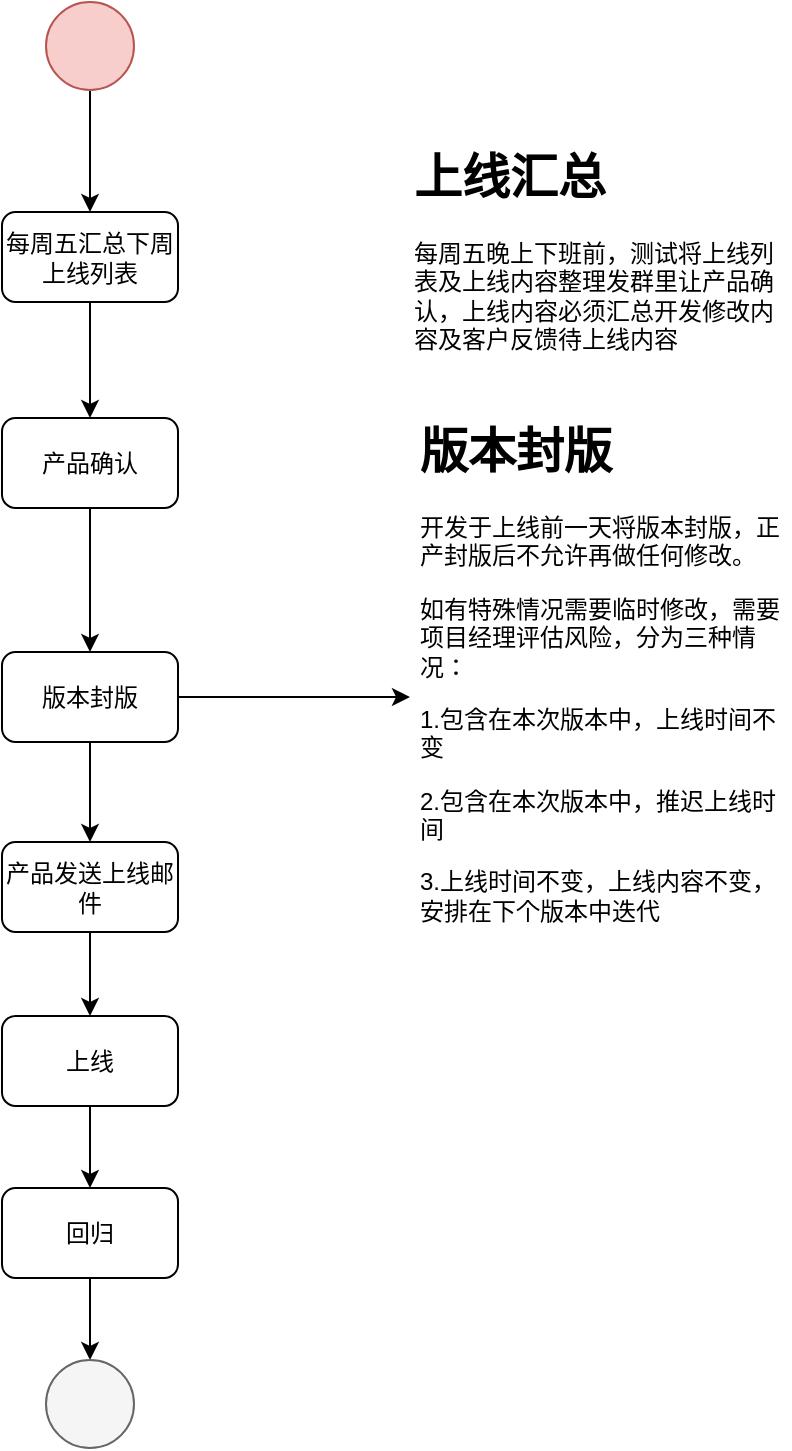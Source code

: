 <mxfile version="20.2.7" type="github">
  <diagram id="-PGoqh9Ju3in_89Xq84S" name="第 1 页">
    <mxGraphModel dx="1422" dy="1162" grid="0" gridSize="10" guides="1" tooltips="1" connect="1" arrows="1" fold="1" page="0" pageScale="1" pageWidth="827" pageHeight="1169" math="0" shadow="0">
      <root>
        <mxCell id="0" />
        <mxCell id="1" parent="0" />
        <mxCell id="LOjVgPiLCotEbvxlvxWn-6" style="edgeStyle=orthogonalEdgeStyle;rounded=0;orthogonalLoop=1;jettySize=auto;html=1;" edge="1" parent="1" source="LOjVgPiLCotEbvxlvxWn-1" target="LOjVgPiLCotEbvxlvxWn-4">
          <mxGeometry relative="1" as="geometry" />
        </mxCell>
        <mxCell id="LOjVgPiLCotEbvxlvxWn-1" value="每周五汇总下周上线列表" style="rounded=1;whiteSpace=wrap;html=1;" vertex="1" parent="1">
          <mxGeometry x="396" y="75" width="88" height="45" as="geometry" />
        </mxCell>
        <mxCell id="LOjVgPiLCotEbvxlvxWn-5" style="edgeStyle=orthogonalEdgeStyle;rounded=0;orthogonalLoop=1;jettySize=auto;html=1;" edge="1" parent="1" source="LOjVgPiLCotEbvxlvxWn-2" target="LOjVgPiLCotEbvxlvxWn-1">
          <mxGeometry relative="1" as="geometry" />
        </mxCell>
        <mxCell id="LOjVgPiLCotEbvxlvxWn-2" value="" style="ellipse;whiteSpace=wrap;html=1;aspect=fixed;fillColor=#f8cecc;strokeColor=#b85450;" vertex="1" parent="1">
          <mxGeometry x="418" y="-30" width="44" height="44" as="geometry" />
        </mxCell>
        <mxCell id="LOjVgPiLCotEbvxlvxWn-3" value="&lt;h1&gt;上线汇总&lt;/h1&gt;&lt;p&gt;每周五晚上下班前，测试将上线列表及上线内容整理发群里让产品确认，上线内容必须汇总开发修改内容及客户反馈待上线内容&lt;/p&gt;" style="text;html=1;strokeColor=none;fillColor=none;spacing=5;spacingTop=-20;whiteSpace=wrap;overflow=hidden;rounded=0;" vertex="1" parent="1">
          <mxGeometry x="597" y="38" width="190" height="120" as="geometry" />
        </mxCell>
        <mxCell id="LOjVgPiLCotEbvxlvxWn-10" style="edgeStyle=orthogonalEdgeStyle;rounded=0;orthogonalLoop=1;jettySize=auto;html=1;" edge="1" parent="1" source="LOjVgPiLCotEbvxlvxWn-4" target="LOjVgPiLCotEbvxlvxWn-7">
          <mxGeometry relative="1" as="geometry" />
        </mxCell>
        <mxCell id="LOjVgPiLCotEbvxlvxWn-4" value="产品确认" style="rounded=1;whiteSpace=wrap;html=1;" vertex="1" parent="1">
          <mxGeometry x="396" y="178" width="88" height="45" as="geometry" />
        </mxCell>
        <mxCell id="LOjVgPiLCotEbvxlvxWn-9" style="edgeStyle=orthogonalEdgeStyle;rounded=0;orthogonalLoop=1;jettySize=auto;html=1;entryX=0;entryY=0.5;entryDx=0;entryDy=0;" edge="1" parent="1" source="LOjVgPiLCotEbvxlvxWn-7" target="LOjVgPiLCotEbvxlvxWn-8">
          <mxGeometry relative="1" as="geometry" />
        </mxCell>
        <mxCell id="LOjVgPiLCotEbvxlvxWn-12" style="edgeStyle=orthogonalEdgeStyle;rounded=0;orthogonalLoop=1;jettySize=auto;html=1;" edge="1" parent="1" source="LOjVgPiLCotEbvxlvxWn-7" target="LOjVgPiLCotEbvxlvxWn-11">
          <mxGeometry relative="1" as="geometry" />
        </mxCell>
        <mxCell id="LOjVgPiLCotEbvxlvxWn-7" value="版本封版" style="rounded=1;whiteSpace=wrap;html=1;" vertex="1" parent="1">
          <mxGeometry x="396" y="295" width="88" height="45" as="geometry" />
        </mxCell>
        <mxCell id="LOjVgPiLCotEbvxlvxWn-8" value="&lt;h1&gt;版本封版&lt;/h1&gt;&lt;p&gt;开发于上线前一天将版本封版，正产封版后不允许再做任何修改。&lt;/p&gt;&lt;p&gt;如有特殊情况需要临时修改，需要项目经理评估风险，分为三种情况：&lt;/p&gt;&lt;p&gt;1.包含在本次版本中，上线时间不变&lt;/p&gt;&lt;p&gt;2.包含在本次版本中，推迟上线时间&lt;/p&gt;&lt;p&gt;3.上线时间不变，上线内容不变，安排在下个版本中迭代&lt;/p&gt;" style="text;html=1;strokeColor=none;fillColor=none;spacing=5;spacingTop=-20;whiteSpace=wrap;overflow=hidden;rounded=0;" vertex="1" parent="1">
          <mxGeometry x="600" y="175.25" width="190" height="284.5" as="geometry" />
        </mxCell>
        <mxCell id="LOjVgPiLCotEbvxlvxWn-14" style="edgeStyle=orthogonalEdgeStyle;rounded=0;orthogonalLoop=1;jettySize=auto;html=1;" edge="1" parent="1" source="LOjVgPiLCotEbvxlvxWn-11" target="LOjVgPiLCotEbvxlvxWn-13">
          <mxGeometry relative="1" as="geometry" />
        </mxCell>
        <mxCell id="LOjVgPiLCotEbvxlvxWn-11" value="产品发送上线邮件" style="rounded=1;whiteSpace=wrap;html=1;" vertex="1" parent="1">
          <mxGeometry x="396" y="390" width="88" height="45" as="geometry" />
        </mxCell>
        <mxCell id="LOjVgPiLCotEbvxlvxWn-17" style="edgeStyle=orthogonalEdgeStyle;rounded=0;orthogonalLoop=1;jettySize=auto;html=1;" edge="1" parent="1" source="LOjVgPiLCotEbvxlvxWn-13" target="LOjVgPiLCotEbvxlvxWn-15">
          <mxGeometry relative="1" as="geometry" />
        </mxCell>
        <mxCell id="LOjVgPiLCotEbvxlvxWn-13" value="上线" style="rounded=1;whiteSpace=wrap;html=1;" vertex="1" parent="1">
          <mxGeometry x="396" y="477" width="88" height="45" as="geometry" />
        </mxCell>
        <mxCell id="LOjVgPiLCotEbvxlvxWn-18" style="edgeStyle=orthogonalEdgeStyle;rounded=0;orthogonalLoop=1;jettySize=auto;html=1;entryX=0.5;entryY=0;entryDx=0;entryDy=0;" edge="1" parent="1" source="LOjVgPiLCotEbvxlvxWn-15" target="LOjVgPiLCotEbvxlvxWn-16">
          <mxGeometry relative="1" as="geometry" />
        </mxCell>
        <mxCell id="LOjVgPiLCotEbvxlvxWn-15" value="回归" style="rounded=1;whiteSpace=wrap;html=1;" vertex="1" parent="1">
          <mxGeometry x="396" y="563" width="88" height="45" as="geometry" />
        </mxCell>
        <mxCell id="LOjVgPiLCotEbvxlvxWn-16" value="" style="ellipse;whiteSpace=wrap;html=1;aspect=fixed;fillColor=#f5f5f5;strokeColor=#666666;fontColor=#333333;" vertex="1" parent="1">
          <mxGeometry x="418" y="649" width="44" height="44" as="geometry" />
        </mxCell>
      </root>
    </mxGraphModel>
  </diagram>
</mxfile>
